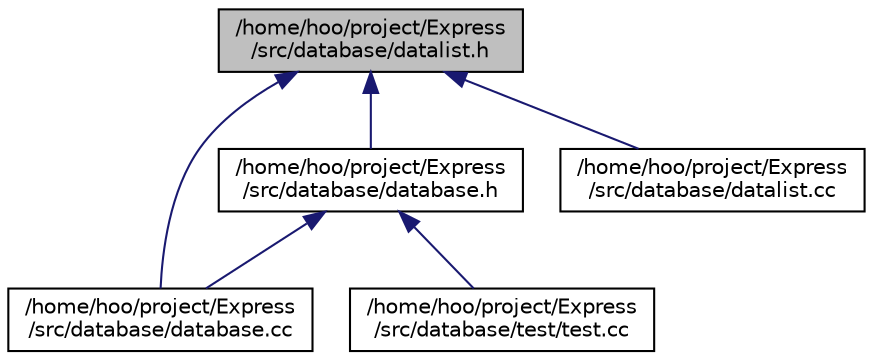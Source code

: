 digraph "/home/hoo/project/Express/src/database/datalist.h"
{
 // LATEX_PDF_SIZE
  edge [fontname="Helvetica",fontsize="10",labelfontname="Helvetica",labelfontsize="10"];
  node [fontname="Helvetica",fontsize="10",shape=record];
  Node1 [label="/home/hoo/project/Express\l/src/database/datalist.h",height=0.2,width=0.4,color="black", fillcolor="grey75", style="filled", fontcolor="black",tooltip=" "];
  Node1 -> Node2 [dir="back",color="midnightblue",fontsize="10",style="solid",fontname="Helvetica"];
  Node2 [label="/home/hoo/project/Express\l/src/database/database.cc",height=0.2,width=0.4,color="black", fillcolor="white", style="filled",URL="$database_8cc.html",tooltip=" "];
  Node1 -> Node3 [dir="back",color="midnightblue",fontsize="10",style="solid",fontname="Helvetica"];
  Node3 [label="/home/hoo/project/Express\l/src/database/database.h",height=0.2,width=0.4,color="black", fillcolor="white", style="filled",URL="$database_8h.html",tooltip=" "];
  Node3 -> Node2 [dir="back",color="midnightblue",fontsize="10",style="solid",fontname="Helvetica"];
  Node3 -> Node4 [dir="back",color="midnightblue",fontsize="10",style="solid",fontname="Helvetica"];
  Node4 [label="/home/hoo/project/Express\l/src/database/test/test.cc",height=0.2,width=0.4,color="black", fillcolor="white", style="filled",URL="$database_2test_2test_8cc.html",tooltip=" "];
  Node1 -> Node5 [dir="back",color="midnightblue",fontsize="10",style="solid",fontname="Helvetica"];
  Node5 [label="/home/hoo/project/Express\l/src/database/datalist.cc",height=0.2,width=0.4,color="black", fillcolor="white", style="filled",URL="$datalist_8cc.html",tooltip=" "];
}
